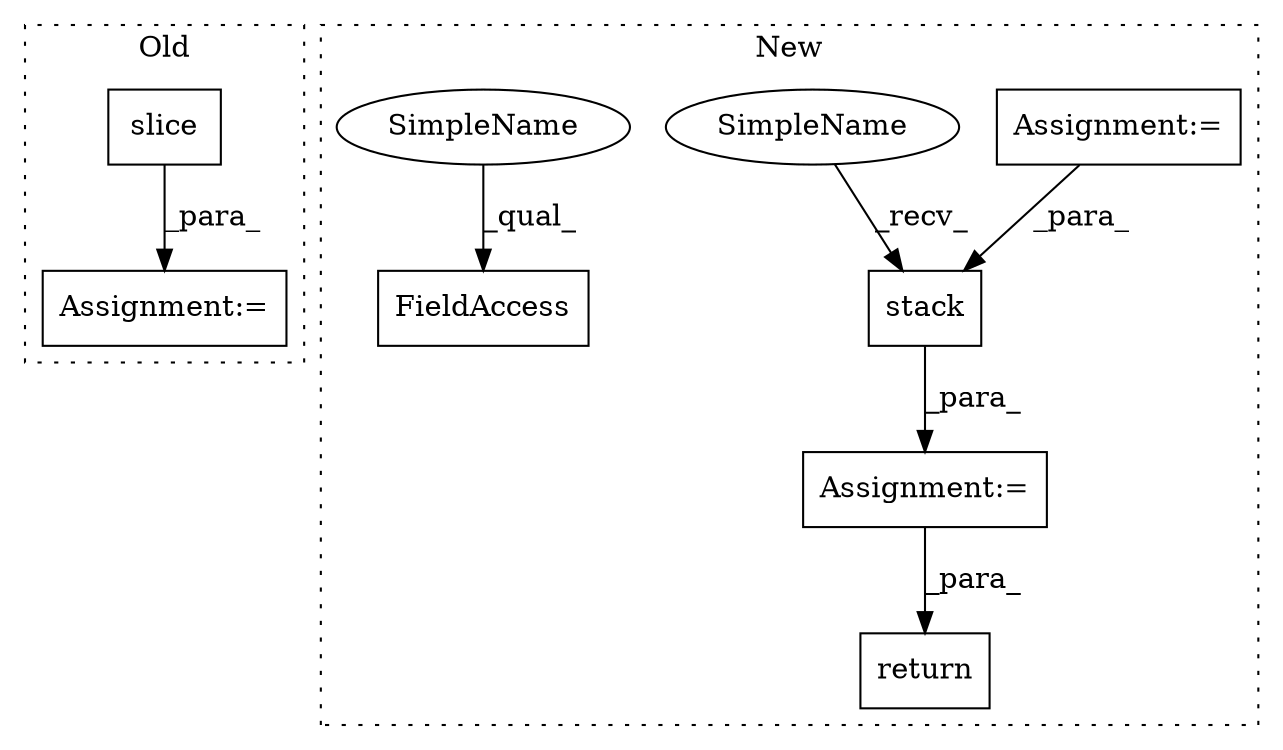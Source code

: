 digraph G {
subgraph cluster0 {
1 [label="slice" a="32" s="2130,2162" l="6,1" shape="box"];
4 [label="Assignment:=" a="7" s="2118" l="1" shape="box"];
label = "Old";
style="dotted";
}
subgraph cluster1 {
2 [label="stack" a="32" s="1369,1430" l="6,1" shape="box"];
3 [label="Assignment:=" a="7" s="1520" l="1" shape="box"];
5 [label="FieldAccess" a="22" s="1445" l="16" shape="box"];
6 [label="Assignment:=" a="7" s="647" l="8" shape="box"];
7 [label="return" a="41" s="1591" l="7" shape="box"];
8 [label="SimpleName" a="42" s="1358" l="10" shape="ellipse"];
9 [label="SimpleName" a="42" s="1445" l="10" shape="ellipse"];
label = "New";
style="dotted";
}
1 -> 4 [label="_para_"];
2 -> 3 [label="_para_"];
3 -> 7 [label="_para_"];
6 -> 2 [label="_para_"];
8 -> 2 [label="_recv_"];
9 -> 5 [label="_qual_"];
}